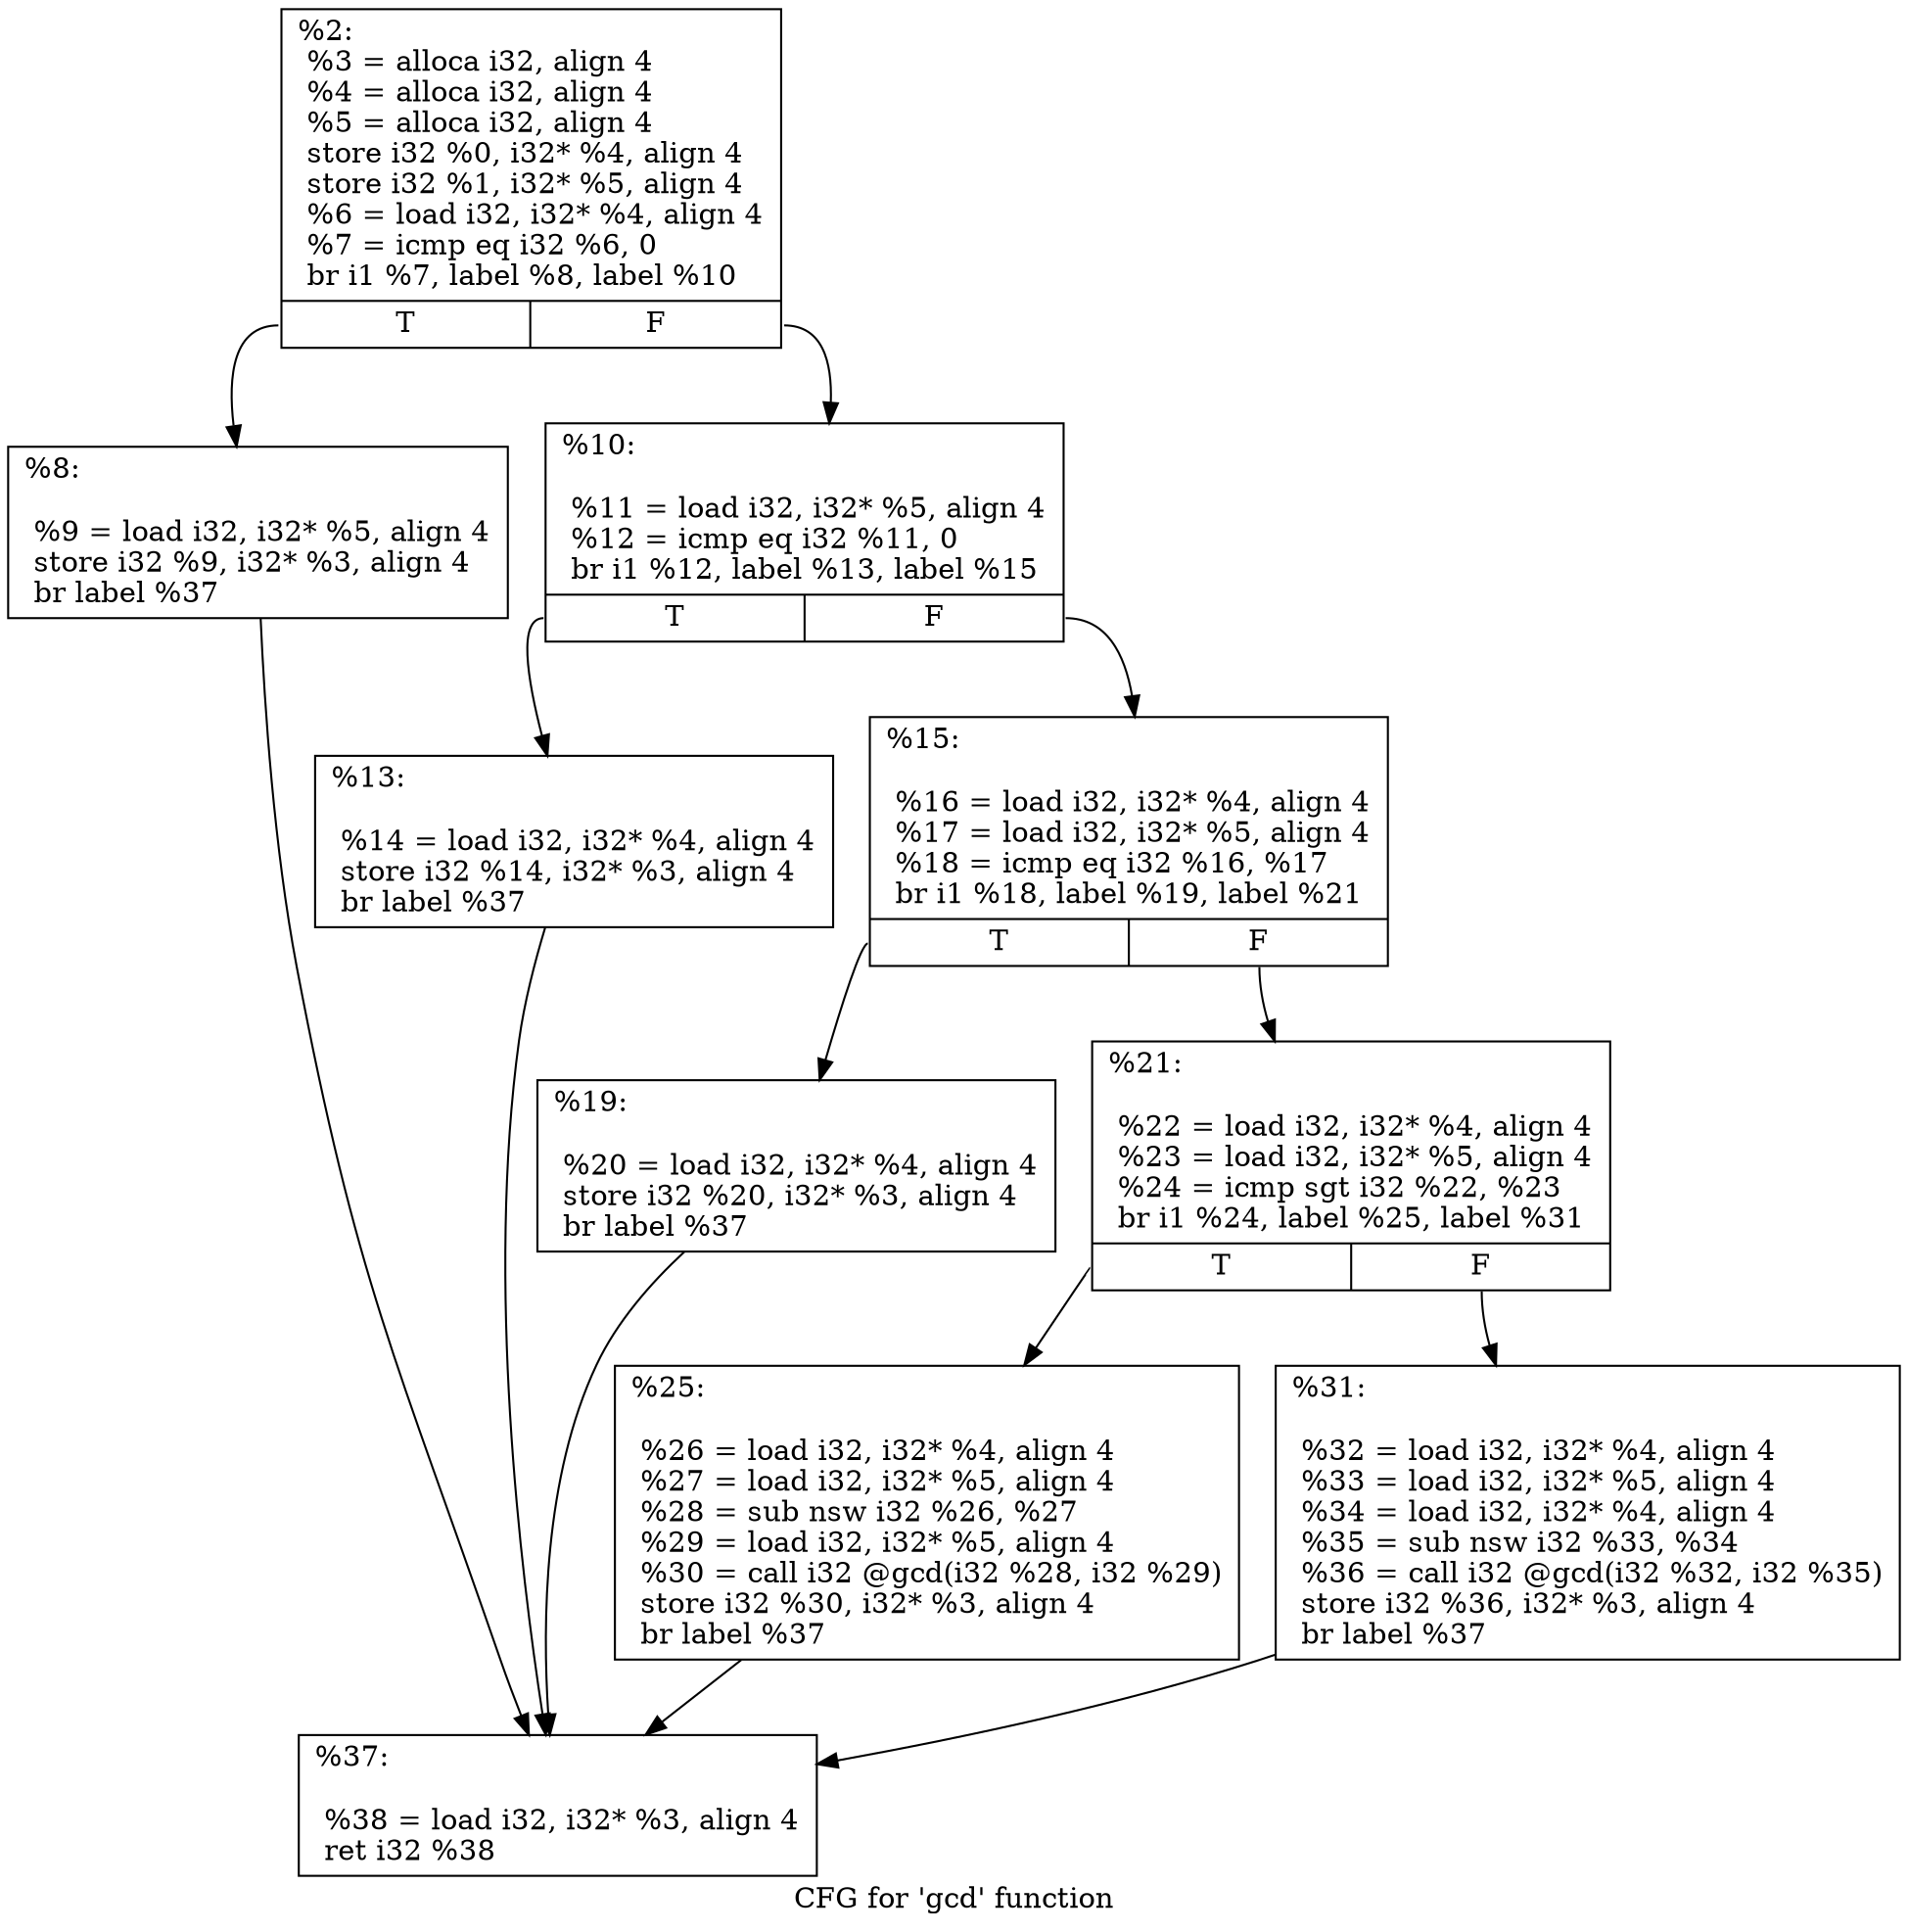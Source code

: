 digraph "CFG for 'gcd' function" {
	label="CFG for 'gcd' function";

	Node0x7f8ea5613850 [shape=record,label="{%2:\l  %3 = alloca i32, align 4\l  %4 = alloca i32, align 4\l  %5 = alloca i32, align 4\l  store i32 %0, i32* %4, align 4\l  store i32 %1, i32* %5, align 4\l  %6 = load i32, i32* %4, align 4\l  %7 = icmp eq i32 %6, 0\l  br i1 %7, label %8, label %10\l|{<s0>T|<s1>F}}"];
	Node0x7f8ea5613850:s0 -> Node0x7f8ea680af20;
	Node0x7f8ea5613850:s1 -> Node0x7f8ea680ac70;
	Node0x7f8ea680af20 [shape=record,label="{%8:\l\l  %9 = load i32, i32* %5, align 4\l  store i32 %9, i32* %3, align 4\l  br label %37\l}"];
	Node0x7f8ea680af20 -> Node0x7f8ea680b550;
	Node0x7f8ea680ac70 [shape=record,label="{%10:\l\l  %11 = load i32, i32* %5, align 4\l  %12 = icmp eq i32 %11, 0\l  br i1 %12, label %13, label %15\l|{<s0>T|<s1>F}}"];
	Node0x7f8ea680ac70:s0 -> Node0x7f8ea680b160;
	Node0x7f8ea680ac70:s1 -> Node0x7f8ea680b1a0;
	Node0x7f8ea680b160 [shape=record,label="{%13:\l\l  %14 = load i32, i32* %4, align 4\l  store i32 %14, i32* %3, align 4\l  br label %37\l}"];
	Node0x7f8ea680b160 -> Node0x7f8ea680b550;
	Node0x7f8ea680b1a0 [shape=record,label="{%15:\l\l  %16 = load i32, i32* %4, align 4\l  %17 = load i32, i32* %5, align 4\l  %18 = icmp eq i32 %16, %17\l  br i1 %18, label %19, label %21\l|{<s0>T|<s1>F}}"];
	Node0x7f8ea680b1a0:s0 -> Node0x7f8ea680b1e0;
	Node0x7f8ea680b1a0:s1 -> Node0x7f8ea680b220;
	Node0x7f8ea680b1e0 [shape=record,label="{%19:\l\l  %20 = load i32, i32* %4, align 4\l  store i32 %20, i32* %3, align 4\l  br label %37\l}"];
	Node0x7f8ea680b1e0 -> Node0x7f8ea680b550;
	Node0x7f8ea680b220 [shape=record,label="{%21:\l\l  %22 = load i32, i32* %4, align 4\l  %23 = load i32, i32* %5, align 4\l  %24 = icmp sgt i32 %22, %23\l  br i1 %24, label %25, label %31\l|{<s0>T|<s1>F}}"];
	Node0x7f8ea680b220:s0 -> Node0x7f8ea680b4d0;
	Node0x7f8ea680b220:s1 -> Node0x7f8ea680b510;
	Node0x7f8ea680b4d0 [shape=record,label="{%25:\l\l  %26 = load i32, i32* %4, align 4\l  %27 = load i32, i32* %5, align 4\l  %28 = sub nsw i32 %26, %27\l  %29 = load i32, i32* %5, align 4\l  %30 = call i32 @gcd(i32 %28, i32 %29)\l  store i32 %30, i32* %3, align 4\l  br label %37\l}"];
	Node0x7f8ea680b4d0 -> Node0x7f8ea680b550;
	Node0x7f8ea680b510 [shape=record,label="{%31:\l\l  %32 = load i32, i32* %4, align 4\l  %33 = load i32, i32* %5, align 4\l  %34 = load i32, i32* %4, align 4\l  %35 = sub nsw i32 %33, %34\l  %36 = call i32 @gcd(i32 %32, i32 %35)\l  store i32 %36, i32* %3, align 4\l  br label %37\l}"];
	Node0x7f8ea680b510 -> Node0x7f8ea680b550;
	Node0x7f8ea680b550 [shape=record,label="{%37:\l\l  %38 = load i32, i32* %3, align 4\l  ret i32 %38\l}"];
}
